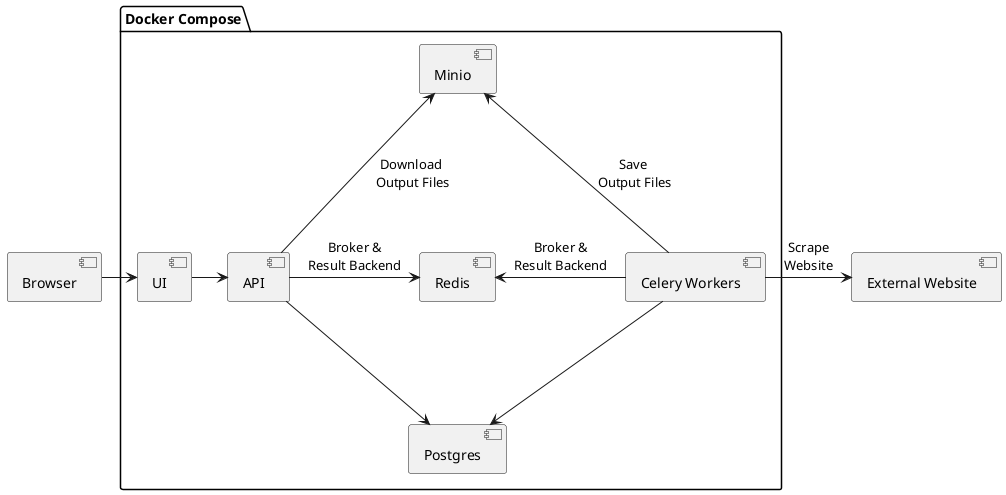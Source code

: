 @startuml
component Browser as browser
component "External Website" as ew
package "Docker Compose" as dc {
    component UI as ui
    component API as api
    component Redis as redis
    component Postgres as postgres
    component Minio as minio
    component "Celery Workers" as cw
}

browser -right-> ui
ui -right-> api
api -right-> redis : Broker &\nResult Backend
cw -left-> redis : Broker &\nResult Backend
cw -down-> postgres
cw -up-> minio : Save \nOutput Files
api -up-> minio : Download \nOutput Files
api -down-> postgres
cw -right-> ew : Scrape\nWebsite
redis --[hidden]u-> minio
redis --[hidden]d-> postgres
@enduml
